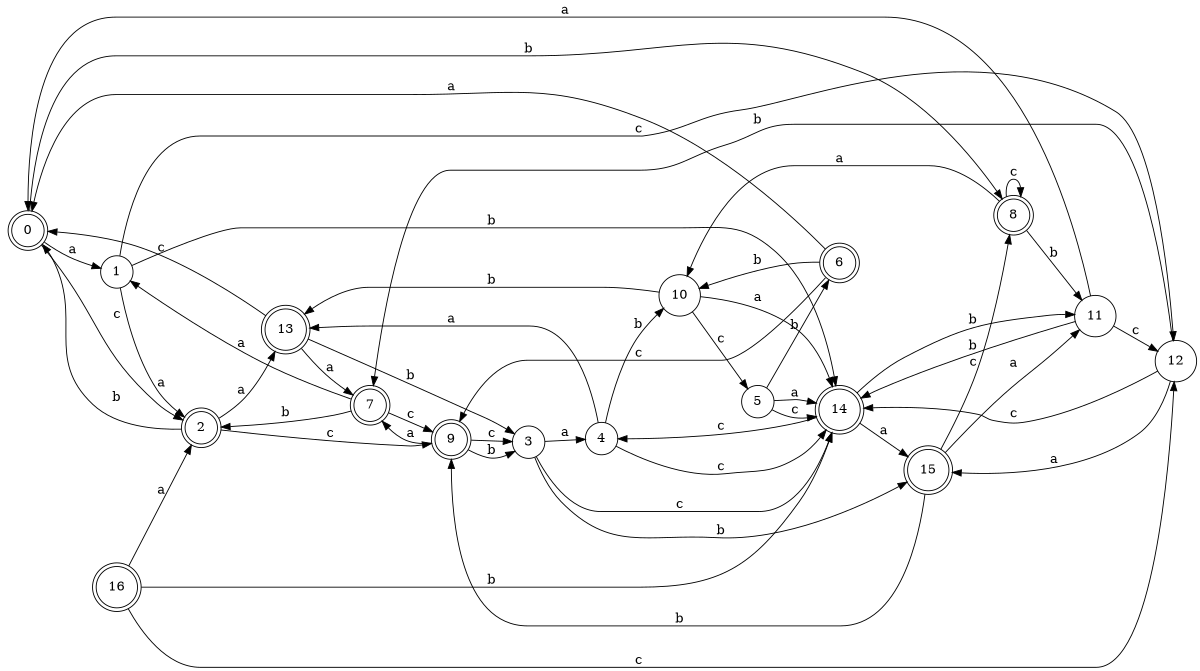 digraph n14_2 {
__start0 [label="" shape="none"];

rankdir=LR;
size="8,5";

s0 [style="rounded,filled", color="black", fillcolor="white" shape="doublecircle", label="0"];
s1 [style="filled", color="black", fillcolor="white" shape="circle", label="1"];
s2 [style="rounded,filled", color="black", fillcolor="white" shape="doublecircle", label="2"];
s3 [style="filled", color="black", fillcolor="white" shape="circle", label="3"];
s4 [style="filled", color="black", fillcolor="white" shape="circle", label="4"];
s5 [style="filled", color="black", fillcolor="white" shape="circle", label="5"];
s6 [style="rounded,filled", color="black", fillcolor="white" shape="doublecircle", label="6"];
s7 [style="rounded,filled", color="black", fillcolor="white" shape="doublecircle", label="7"];
s8 [style="rounded,filled", color="black", fillcolor="white" shape="doublecircle", label="8"];
s9 [style="rounded,filled", color="black", fillcolor="white" shape="doublecircle", label="9"];
s10 [style="filled", color="black", fillcolor="white" shape="circle", label="10"];
s11 [style="filled", color="black", fillcolor="white" shape="circle", label="11"];
s12 [style="filled", color="black", fillcolor="white" shape="circle", label="12"];
s13 [style="rounded,filled", color="black", fillcolor="white" shape="doublecircle", label="13"];
s14 [style="rounded,filled", color="black", fillcolor="white" shape="doublecircle", label="14"];
s15 [style="rounded,filled", color="black", fillcolor="white" shape="doublecircle", label="15"];
s16 [style="rounded,filled", color="black", fillcolor="white" shape="doublecircle", label="16"];
s0 -> s1 [label="a"];
s0 -> s8 [label="b"];
s0 -> s2 [label="c"];
s1 -> s2 [label="a"];
s1 -> s14 [label="b"];
s1 -> s12 [label="c"];
s2 -> s13 [label="a"];
s2 -> s0 [label="b"];
s2 -> s9 [label="c"];
s3 -> s4 [label="a"];
s3 -> s15 [label="b"];
s3 -> s14 [label="c"];
s4 -> s13 [label="a"];
s4 -> s10 [label="b"];
s4 -> s14 [label="c"];
s5 -> s14 [label="a"];
s5 -> s6 [label="b"];
s5 -> s14 [label="c"];
s6 -> s0 [label="a"];
s6 -> s10 [label="b"];
s6 -> s9 [label="c"];
s7 -> s1 [label="a"];
s7 -> s2 [label="b"];
s7 -> s9 [label="c"];
s8 -> s10 [label="a"];
s8 -> s11 [label="b"];
s8 -> s8 [label="c"];
s9 -> s7 [label="a"];
s9 -> s3 [label="b"];
s9 -> s3 [label="c"];
s10 -> s14 [label="a"];
s10 -> s13 [label="b"];
s10 -> s5 [label="c"];
s11 -> s0 [label="a"];
s11 -> s14 [label="b"];
s11 -> s12 [label="c"];
s12 -> s15 [label="a"];
s12 -> s7 [label="b"];
s12 -> s14 [label="c"];
s13 -> s7 [label="a"];
s13 -> s3 [label="b"];
s13 -> s0 [label="c"];
s14 -> s15 [label="a"];
s14 -> s11 [label="b"];
s14 -> s4 [label="c"];
s15 -> s11 [label="a"];
s15 -> s9 [label="b"];
s15 -> s8 [label="c"];
s16 -> s2 [label="a"];
s16 -> s14 [label="b"];
s16 -> s12 [label="c"];

}